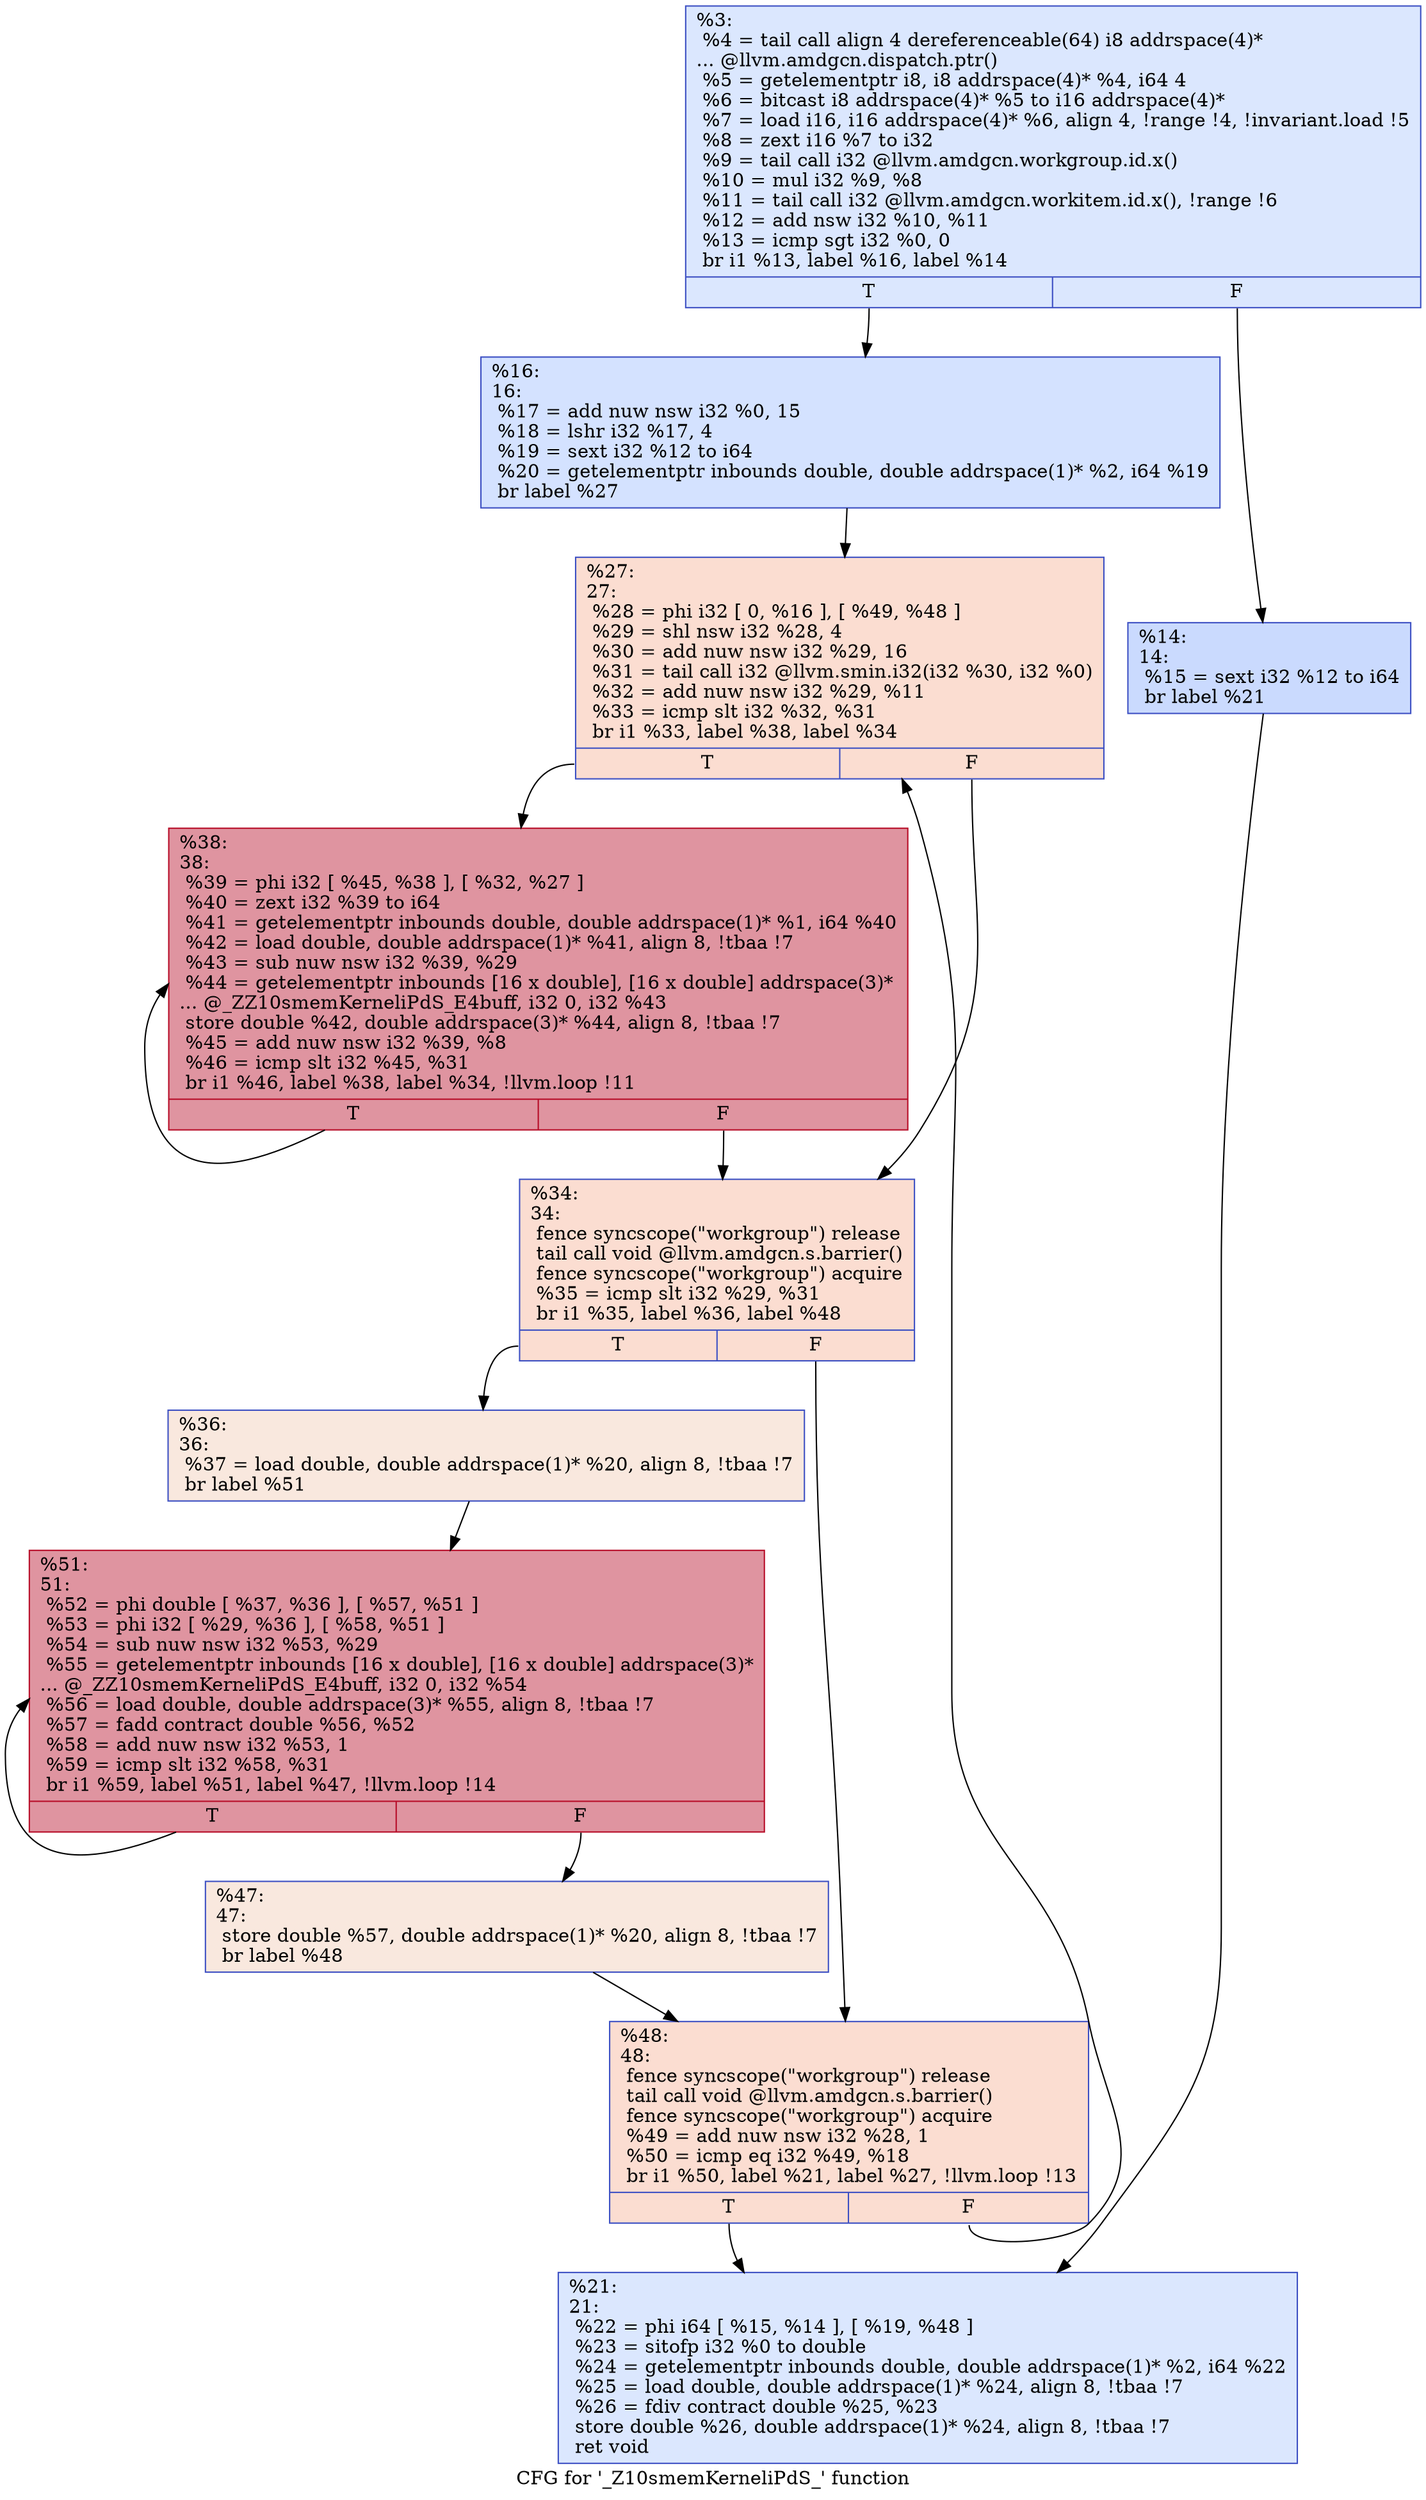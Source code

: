 digraph "CFG for '_Z10smemKerneliPdS_' function" {
	label="CFG for '_Z10smemKerneliPdS_' function";

	Node0x461c730 [shape=record,color="#3d50c3ff", style=filled, fillcolor="#aec9fc70",label="{%3:\l  %4 = tail call align 4 dereferenceable(64) i8 addrspace(4)*\l... @llvm.amdgcn.dispatch.ptr()\l  %5 = getelementptr i8, i8 addrspace(4)* %4, i64 4\l  %6 = bitcast i8 addrspace(4)* %5 to i16 addrspace(4)*\l  %7 = load i16, i16 addrspace(4)* %6, align 4, !range !4, !invariant.load !5\l  %8 = zext i16 %7 to i32\l  %9 = tail call i32 @llvm.amdgcn.workgroup.id.x()\l  %10 = mul i32 %9, %8\l  %11 = tail call i32 @llvm.amdgcn.workitem.id.x(), !range !6\l  %12 = add nsw i32 %10, %11\l  %13 = icmp sgt i32 %0, 0\l  br i1 %13, label %16, label %14\l|{<s0>T|<s1>F}}"];
	Node0x461c730:s0 -> Node0x461e630;
	Node0x461c730:s1 -> Node0x461e6c0;
	Node0x461e6c0 [shape=record,color="#3d50c3ff", style=filled, fillcolor="#88abfd70",label="{%14:\l14:                                               \l  %15 = sext i32 %12 to i64\l  br label %21\l}"];
	Node0x461e6c0 -> Node0x461e870;
	Node0x461e630 [shape=record,color="#3d50c3ff", style=filled, fillcolor="#9ebeff70",label="{%16:\l16:                                               \l  %17 = add nuw nsw i32 %0, 15\l  %18 = lshr i32 %17, 4\l  %19 = sext i32 %12 to i64\l  %20 = getelementptr inbounds double, double addrspace(1)* %2, i64 %19\l  br label %27\l}"];
	Node0x461e630 -> Node0x461ec70;
	Node0x461e870 [shape=record,color="#3d50c3ff", style=filled, fillcolor="#aec9fc70",label="{%21:\l21:                                               \l  %22 = phi i64 [ %15, %14 ], [ %19, %48 ]\l  %23 = sitofp i32 %0 to double\l  %24 = getelementptr inbounds double, double addrspace(1)* %2, i64 %22\l  %25 = load double, double addrspace(1)* %24, align 8, !tbaa !7\l  %26 = fdiv contract double %25, %23\l  store double %26, double addrspace(1)* %24, align 8, !tbaa !7\l  ret void\l}"];
	Node0x461ec70 [shape=record,color="#3d50c3ff", style=filled, fillcolor="#f7b39670",label="{%27:\l27:                                               \l  %28 = phi i32 [ 0, %16 ], [ %49, %48 ]\l  %29 = shl nsw i32 %28, 4\l  %30 = add nuw nsw i32 %29, 16\l  %31 = tail call i32 @llvm.smin.i32(i32 %30, i32 %0)\l  %32 = add nuw nsw i32 %29, %11\l  %33 = icmp slt i32 %32, %31\l  br i1 %33, label %38, label %34\l|{<s0>T|<s1>F}}"];
	Node0x461ec70:s0 -> Node0x461e9c0;
	Node0x461ec70:s1 -> Node0x461ff60;
	Node0x461ff60 [shape=record,color="#3d50c3ff", style=filled, fillcolor="#f7b39670",label="{%34:\l34:                                               \l  fence syncscope(\"workgroup\") release\l  tail call void @llvm.amdgcn.s.barrier()\l  fence syncscope(\"workgroup\") acquire\l  %35 = icmp slt i32 %29, %31\l  br i1 %35, label %36, label %48\l|{<s0>T|<s1>F}}"];
	Node0x461ff60:s0 -> Node0x4620400;
	Node0x461ff60:s1 -> Node0x461ed30;
	Node0x4620400 [shape=record,color="#3d50c3ff", style=filled, fillcolor="#f2cab570",label="{%36:\l36:                                               \l  %37 = load double, double addrspace(1)* %20, align 8, !tbaa !7\l  br label %51\l}"];
	Node0x4620400 -> Node0x46205b0;
	Node0x461e9c0 [shape=record,color="#b70d28ff", style=filled, fillcolor="#b70d2870",label="{%38:\l38:                                               \l  %39 = phi i32 [ %45, %38 ], [ %32, %27 ]\l  %40 = zext i32 %39 to i64\l  %41 = getelementptr inbounds double, double addrspace(1)* %1, i64 %40\l  %42 = load double, double addrspace(1)* %41, align 8, !tbaa !7\l  %43 = sub nuw nsw i32 %39, %29\l  %44 = getelementptr inbounds [16 x double], [16 x double] addrspace(3)*\l... @_ZZ10smemKerneliPdS_E4buff, i32 0, i32 %43\l  store double %42, double addrspace(3)* %44, align 8, !tbaa !7\l  %45 = add nuw nsw i32 %39, %8\l  %46 = icmp slt i32 %45, %31\l  br i1 %46, label %38, label %34, !llvm.loop !11\l|{<s0>T|<s1>F}}"];
	Node0x461e9c0:s0 -> Node0x461e9c0;
	Node0x461e9c0:s1 -> Node0x461ff60;
	Node0x4620dc0 [shape=record,color="#3d50c3ff", style=filled, fillcolor="#f2cab570",label="{%47:\l47:                                               \l  store double %57, double addrspace(1)* %20, align 8, !tbaa !7\l  br label %48\l}"];
	Node0x4620dc0 -> Node0x461ed30;
	Node0x461ed30 [shape=record,color="#3d50c3ff", style=filled, fillcolor="#f7b39670",label="{%48:\l48:                                               \l  fence syncscope(\"workgroup\") release\l  tail call void @llvm.amdgcn.s.barrier()\l  fence syncscope(\"workgroup\") acquire\l  %49 = add nuw nsw i32 %28, 1\l  %50 = icmp eq i32 %49, %18\l  br i1 %50, label %21, label %27, !llvm.loop !13\l|{<s0>T|<s1>F}}"];
	Node0x461ed30:s0 -> Node0x461e870;
	Node0x461ed30:s1 -> Node0x461ec70;
	Node0x46205b0 [shape=record,color="#b70d28ff", style=filled, fillcolor="#b70d2870",label="{%51:\l51:                                               \l  %52 = phi double [ %37, %36 ], [ %57, %51 ]\l  %53 = phi i32 [ %29, %36 ], [ %58, %51 ]\l  %54 = sub nuw nsw i32 %53, %29\l  %55 = getelementptr inbounds [16 x double], [16 x double] addrspace(3)*\l... @_ZZ10smemKerneliPdS_E4buff, i32 0, i32 %54\l  %56 = load double, double addrspace(3)* %55, align 8, !tbaa !7\l  %57 = fadd contract double %56, %52\l  %58 = add nuw nsw i32 %53, 1\l  %59 = icmp slt i32 %58, %31\l  br i1 %59, label %51, label %47, !llvm.loop !14\l|{<s0>T|<s1>F}}"];
	Node0x46205b0:s0 -> Node0x46205b0;
	Node0x46205b0:s1 -> Node0x4620dc0;
}
